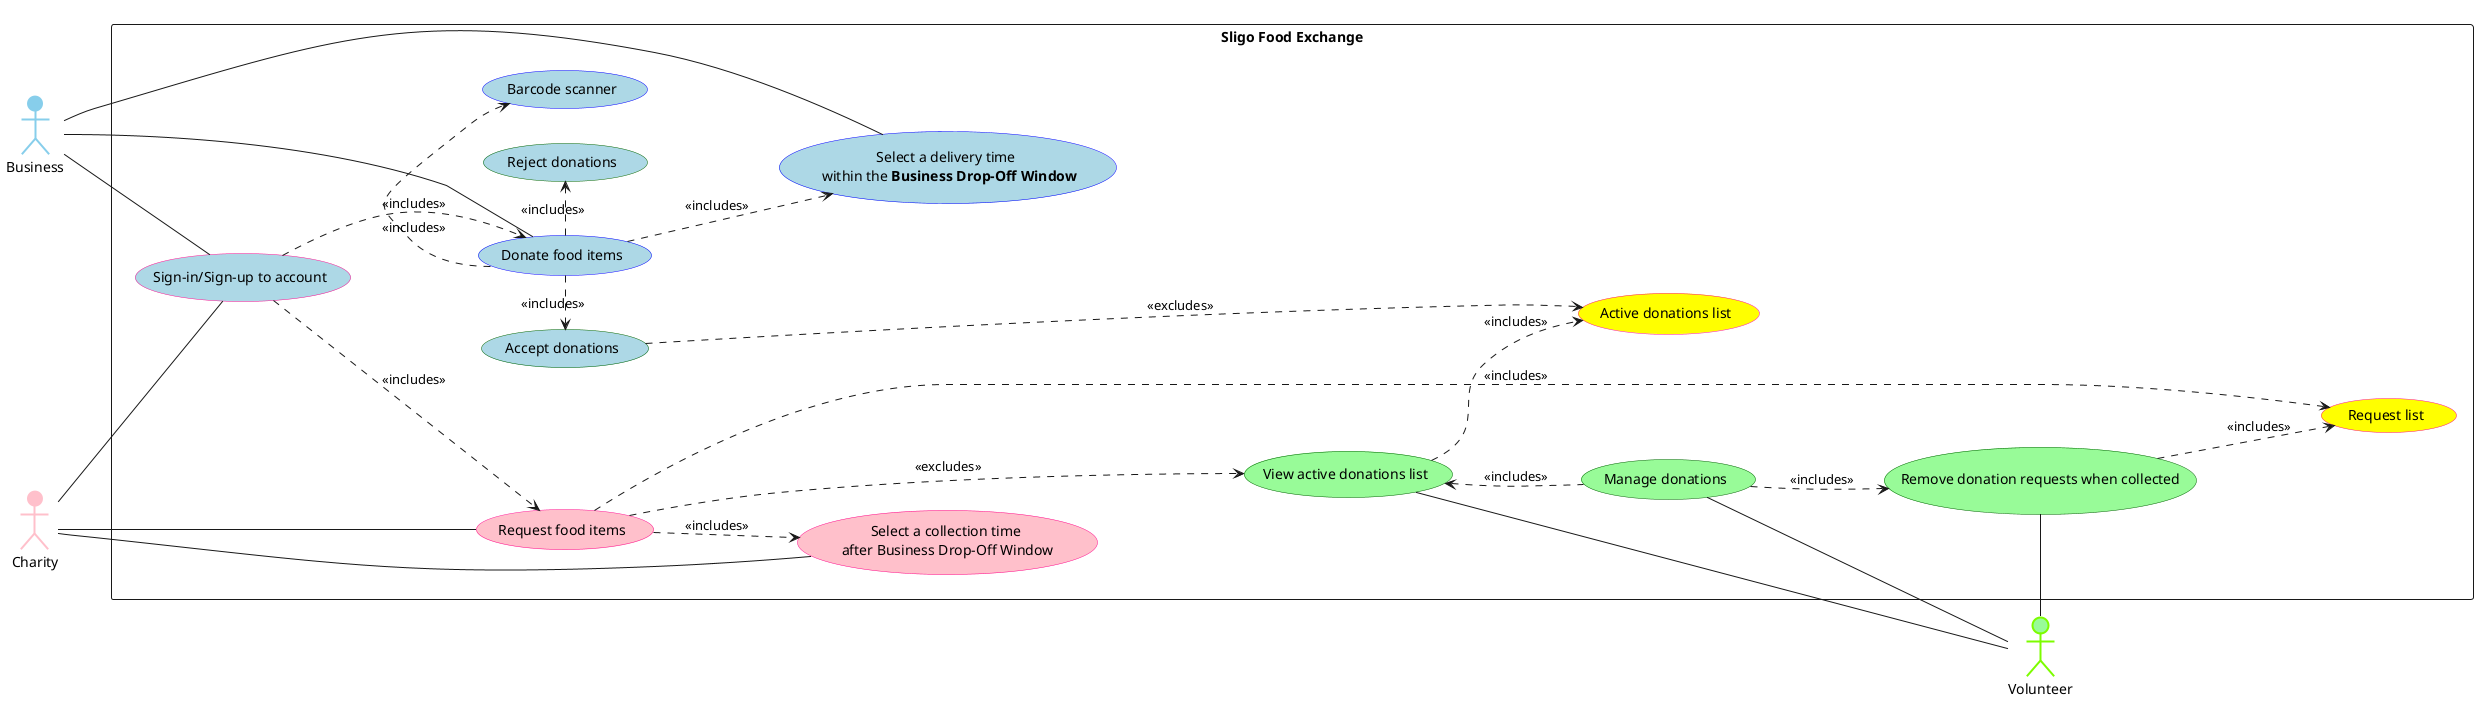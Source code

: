 @startuml useCase

actor Volunteer as volunteer #PaleGreen;line:LawnGreen;line.bold;
actor Business as business #SkyBlue;line:SkyBlue;line.bold;
actor Charity as charity #Pink;line:pink;line.bold;

rectangle "Sligo Food Exchange" {

  left to right direction

'  Use Cases

  ' "together" groups use cases
  together {
    usecase "Sign-in/Sign-up to account" as register #LightBlue;line:DeepPink;

    usecase "Donate food items" as donate #LightBlue;line:blue;
    usecase "Barcode scanner" as barcodeScanner #LightBlue;line:blue;
    usecase "Accept donations" as acceptDonations #LightBlue;line:DarkGreen;
    usecase "Reject donations" as rejectedDonations #LightBlue;line:DarkGreen;
    usecase "Select a delivery time \n within the **Business Drop-Off Window**" as deliver #LightBlue;line:blue;
  }

  together {
    usecase "Request food items" as request #pink;line:DeepPink;
    usecase "Select a collection time \nafter Business Drop-Off Window" as collectDonations #pink;line:DeepPink;
  }

  together {
    usecase "Manage donations" as manageDonations #PaleGreen;line:DarkGreen;
    usecase "View active donations list" as viewActiveDonations #PaleGreen;line:DarkGreen;
    usecase "Remove donation requests when collected" as removeRequest #PaleGreen;line:DarkGreen;
    ' usecase "Distribute donations" as distributeDonations #PaleGreen;line:DarkGreen;
    ' usecase "View and edit requests" as requestsList #PaleGreen;line:DarkGreen;
  }

    usecase "Request list" as addRequest #Yellow;line:DeepPink;
    usecase "Active donations list" as activeDonations #Yellow;line:DeepPink;
    
    
    
  ' Relationships
  ' Charity relationships
  charity -- register
  register ..> request : <<includes>>
  charity -- request
  ' viewActiveDonations <.. request : <<excludes>>
  request .> addRequest : <<includes>>
  request ...> viewActiveDonations : <<excludes>>
  charity -- collectDonations
  request ..> collectDonations : <<includes>>
  
  ' Business relationships
  business -- register
  register ..> donate : <<includes>>
  business -- donate
  donate .> acceptDonations : <<includes>>
  donate .> rejectedDonations : <<includes>>
  donate .> barcodeScanner : <<includes>>
  donate ..> deliver : <<includes>>
  ' acceptDonations ...> deliver : <<excludes>>
  business -- deliver
  
  ' Volunteer relationships
  manageDonations -- volunteer
  viewActiveDonations -- volunteer
  removeRequest - volunteer
  acceptDonations ..> activeDonations : <<excludes>>
  viewActiveDonations <.. manageDonations : <<includes>>
  manageDonations ..> removeRequest : <<includes>>
  viewActiveDonations ..> activeDonations : <<includes>>
  removeRequest ..> addRequest : <<includes>>
  ' distributeDonations -- volunteer
  ' distributeDonations ...> collectDonations : <<includes>>
  ' manageDonations ...> requestsList : <<includes>>
}
@enduml
